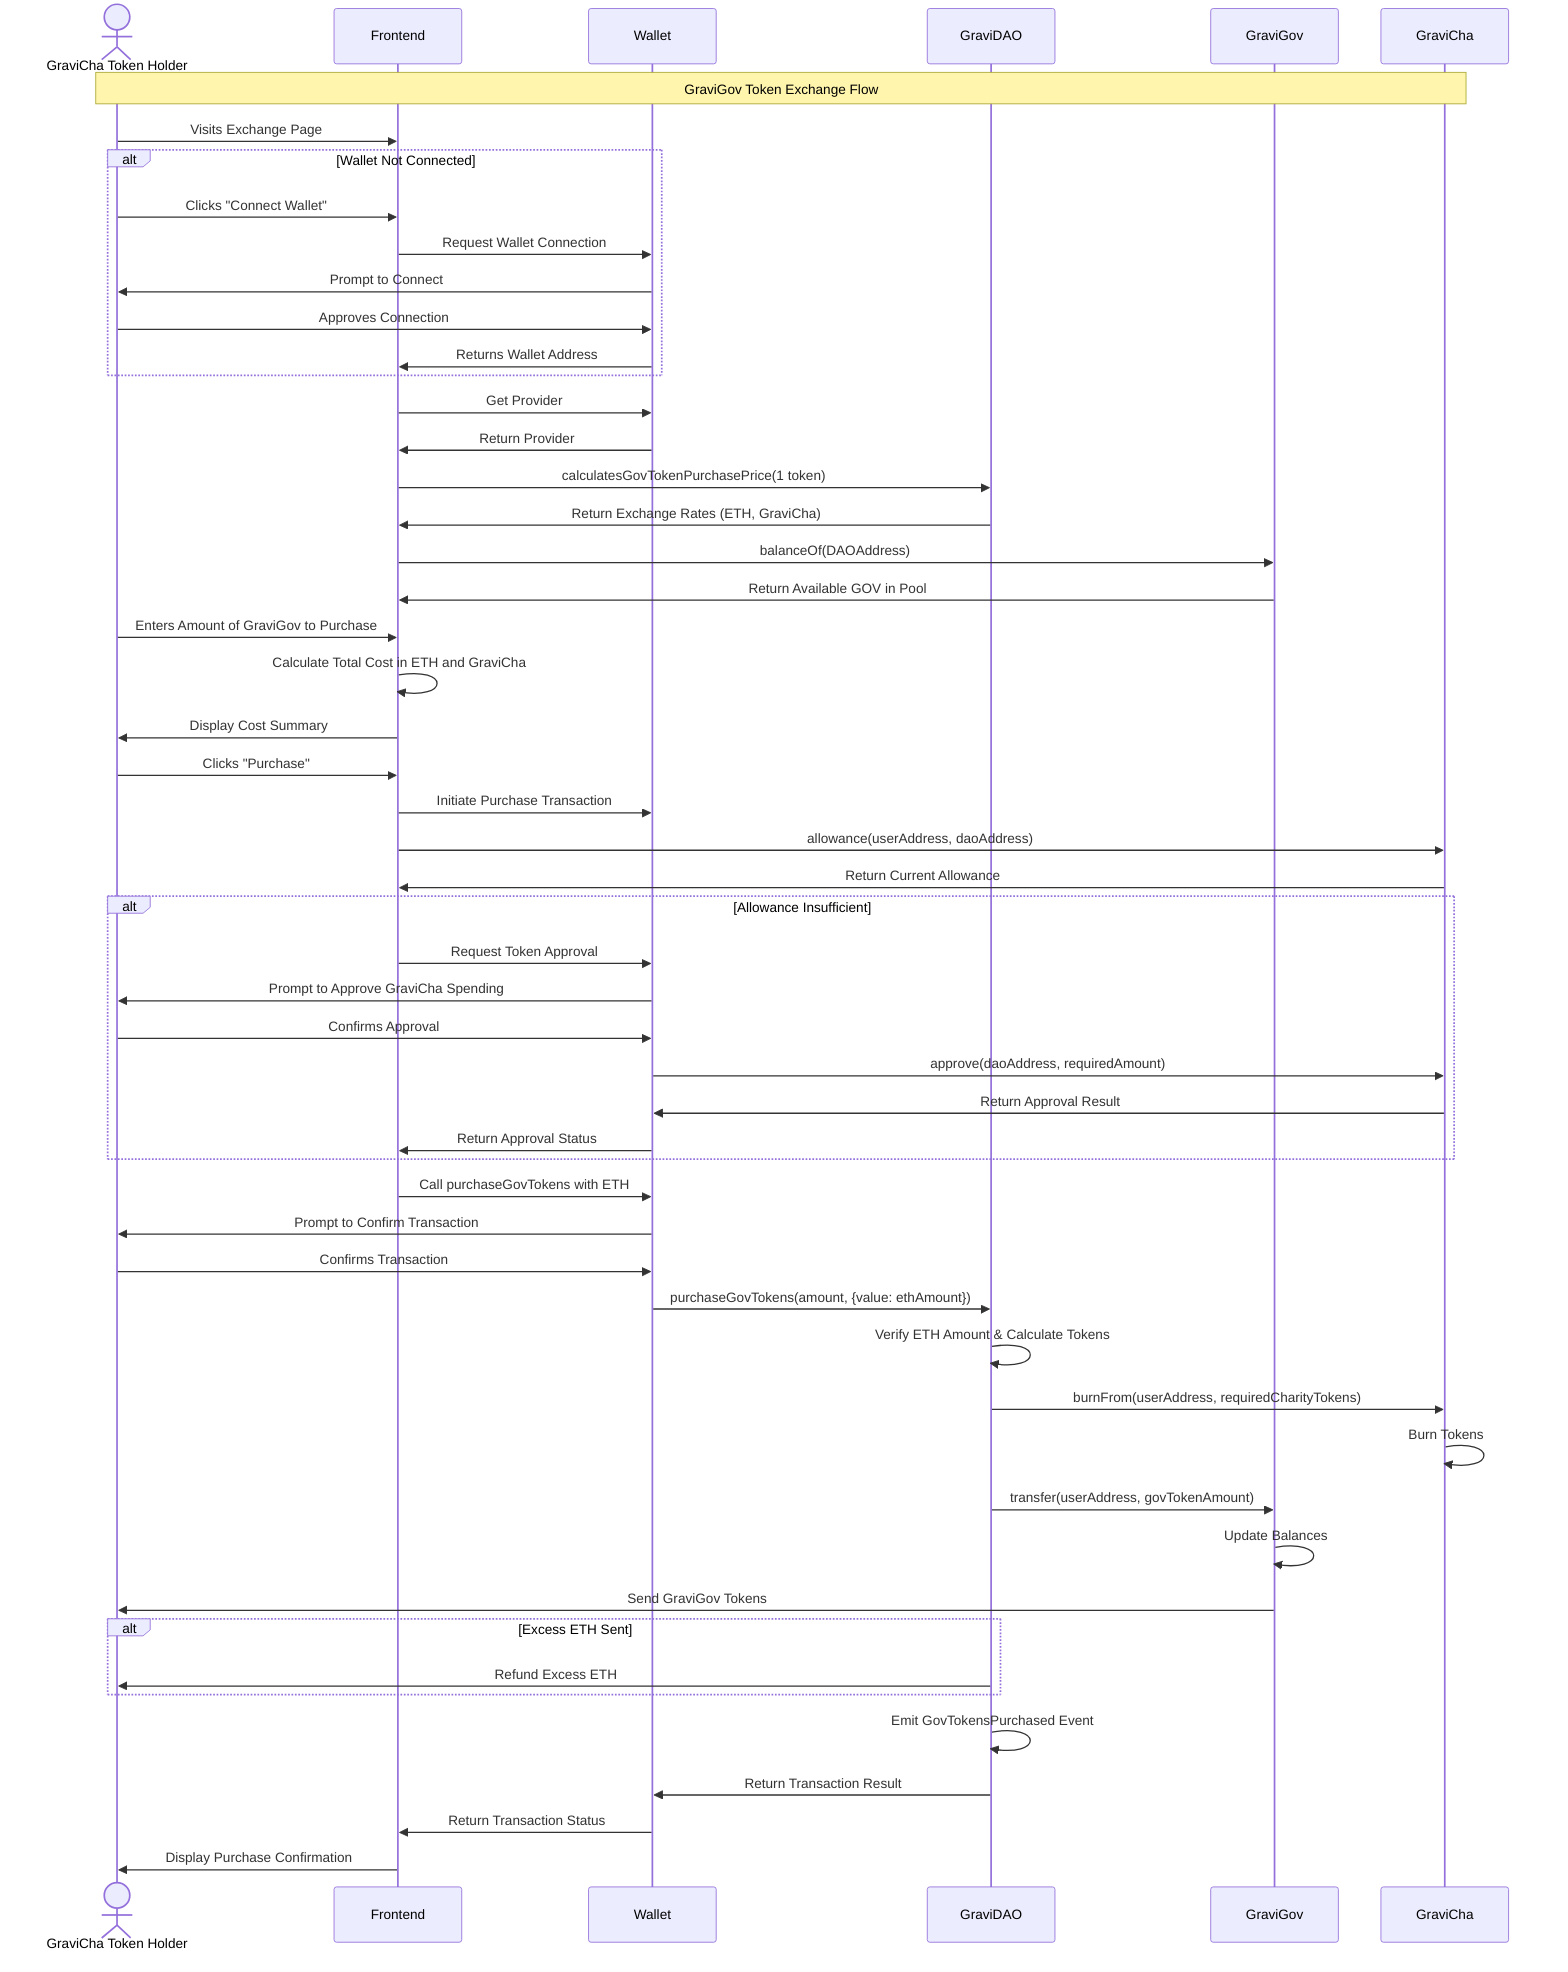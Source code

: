 sequenceDiagram
    actor User as GraviCha Token Holder
    participant Frontend
    participant Wallet
    participant DAO as GraviDAO
    participant GovToken as GraviGov
    participant CharityToken as GraviCha

    %% Exchange Flow for GraviGov Token
    Note over User, CharityToken: GraviGov Token Exchange Flow

    User->>Frontend: Visits Exchange Page
    alt Wallet Not Connected
        User->>Frontend: Clicks "Connect Wallet"
        Frontend->>Wallet: Request Wallet Connection
        Wallet->>User: Prompt to Connect
        User->>Wallet: Approves Connection
        Wallet->>Frontend: Returns Wallet Address
    end

    %% Load Initial Data
    Frontend->>Wallet: Get Provider
    Wallet->>Frontend: Return Provider
    Frontend->>DAO: calculatesGovTokenPurchasePrice(1 token)
    DAO->>Frontend: Return Exchange Rates (ETH, GraviCha)
    Frontend->>GovToken: balanceOf(DAOAddress)
    GovToken->>Frontend: Return Available GOV in Pool

    %% User Input
    User->>Frontend: Enters Amount of GraviGov to Purchase
    Frontend->>Frontend: Calculate Total Cost in ETH and GraviCha
    Frontend->>User: Display Cost Summary

    %% User Confirms Exchange
    User->>Frontend: Clicks "Purchase"
    Frontend->>Wallet: Initiate Purchase Transaction

    %% Check Allowance & Approve (if needed)
    Frontend->>CharityToken: allowance(userAddress, daoAddress)
    CharityToken->>Frontend: Return Current Allowance
    
    alt Allowance Insufficient
        Frontend->>Wallet: Request Token Approval
        Wallet->>User: Prompt to Approve GraviCha Spending
        User->>Wallet: Confirms Approval
        Wallet->>CharityToken: approve(daoAddress, requiredAmount)
        CharityToken->>Wallet: Return Approval Result
        Wallet->>Frontend: Return Approval Status
    end

    %% Execute Exchange
    Frontend->>Wallet: Call purchaseGovTokens with ETH
    Wallet->>User: Prompt to Confirm Transaction
    User->>Wallet: Confirms Transaction
    Wallet->>DAO: purchaseGovTokens(amount, {value: ethAmount})
    
    %% DAO Contract Operations
    DAO->>DAO: Verify ETH Amount & Calculate Tokens
    DAO->>CharityToken: burnFrom(userAddress, requiredCharityTokens)
    CharityToken->>CharityToken: Burn Tokens
    
    DAO->>GovToken: transfer(userAddress, govTokenAmount)
    GovToken->>GovToken: Update Balances
    GovToken->>User: Send GraviGov Tokens
    
    alt Excess ETH Sent
        DAO->>User: Refund Excess ETH
    end
    
    DAO->>DAO: Emit GovTokensPurchased Event
    DAO->>Wallet: Return Transaction Result
    Wallet->>Frontend: Return Transaction Status
    
    Frontend->>User: Display Purchase Confirmation